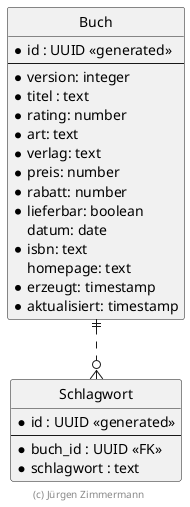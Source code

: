 ' Copyright (C) 2019 - present Juergen Zimmermann, Hochschule Karlsruhe
'
' This program is free software: you can redistribute it and/or modify
' it under the terms of the GNU General Public License as published by
' the Free Software Foundation, either version 3 of the License, or
' (at your option) any later version.
'
' This program is distributed in the hope that it will be useful,
' but WITHOUT ANY WARRANTY; without even the implied warranty of
' MERCHANTABILITY or FITNESS FOR A PARTICULAR PURPOSE.  See the
' GNU General Public License for more details.
'
' You should have received a copy of the GNU General Public License
' along with this program.  If not, see <https://www.gnu.org/licenses/>.

' Preview durch <Alt>d

@startuml ER Diagramm

' hide the spot
hide circle

' evtl. Prbleme mit Kraehenfuessen vermeiden
skinparam linetype ortho

entity "Buch" {
  *id : UUID <<generated>>
  --
  *version: integer
  *titel : text
  *rating: number
  *art: text
  *verlag: text
  *preis: number
  *rabatt: number
  *lieferbar: boolean
  datum: date
  *isbn: text
  homepage: text
  *erzeugt: timestamp
  *aktualisiert: timestamp
}

entity "Schlagwort" {
  *id : UUID <<generated>>
  --
  *buch_id : UUID <<FK>>
  *schlagwort : text
}

Buch ||..o{ Schlagwort

footer (c) Jürgen Zimmermann

@enduml
